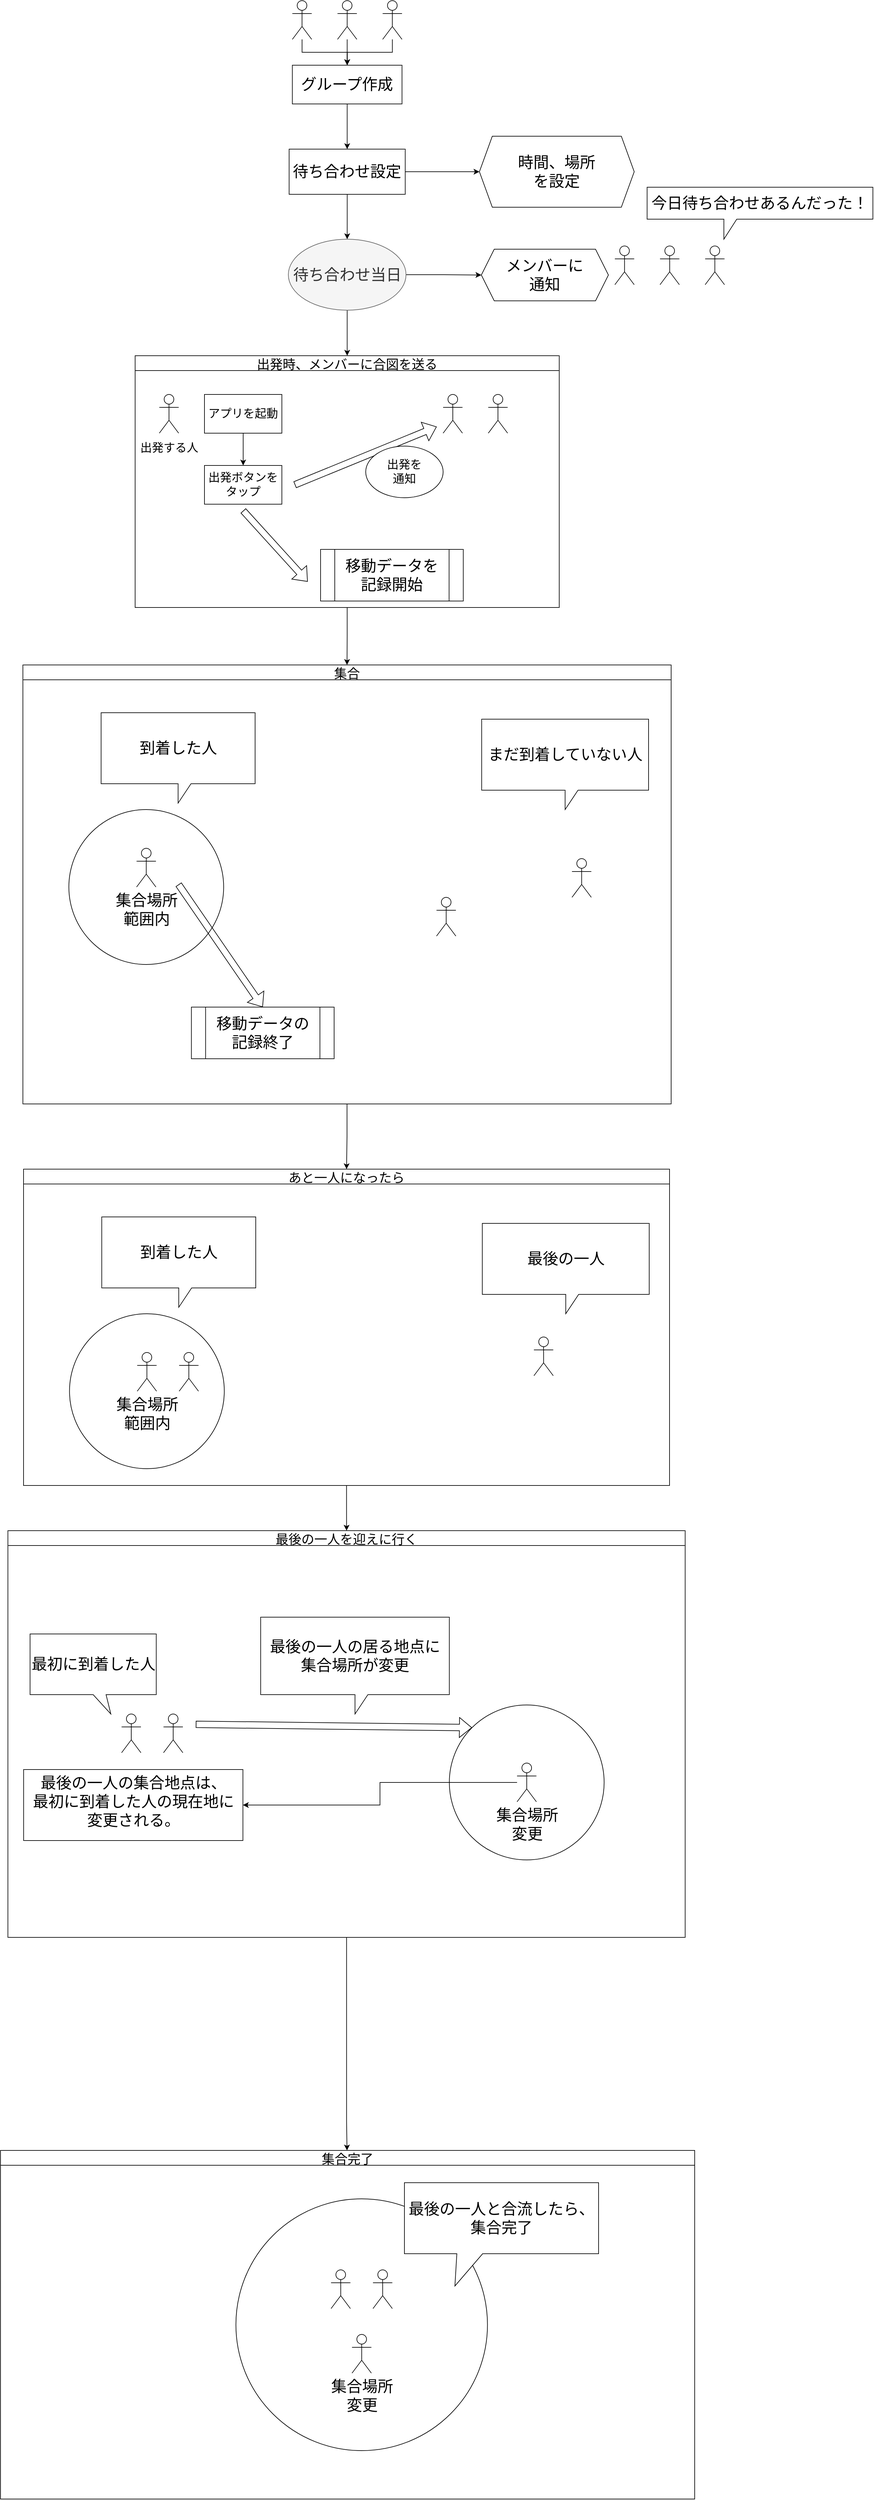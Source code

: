 <mxfile version="20.0.3" type="github" pages="3">
  <diagram id="92zCxSCXU50zTxPSXdqS" name="最初の集合">
    <mxGraphModel dx="2600" dy="614" grid="1" gridSize="10" guides="1" tooltips="1" connect="1" arrows="1" fold="1" page="1" pageScale="1" pageWidth="827" pageHeight="1169" math="0" shadow="0">
      <root>
        <mxCell id="0" />
        <mxCell id="1" parent="0" />
        <mxCell id="66l-ZhHBdxY3IFaGfzbF-25" value="" style="edgeStyle=orthogonalEdgeStyle;rounded=0;orthogonalLoop=1;jettySize=auto;html=1;fontSize=24;" parent="1" source="66l-ZhHBdxY3IFaGfzbF-11" target="66l-ZhHBdxY3IFaGfzbF-24" edge="1">
          <mxGeometry relative="1" as="geometry" />
        </mxCell>
        <mxCell id="66l-ZhHBdxY3IFaGfzbF-11" value="&lt;font style=&quot;font-size: 24px;&quot;&gt;グループ作成&lt;/font&gt;" style="rounded=0;whiteSpace=wrap;html=1;" parent="1" vertex="1">
          <mxGeometry x="-1043.75" y="240" width="170" height="60" as="geometry" />
        </mxCell>
        <mxCell id="66l-ZhHBdxY3IFaGfzbF-21" value="" style="edgeStyle=orthogonalEdgeStyle;rounded=0;orthogonalLoop=1;jettySize=auto;html=1;fontSize=24;" parent="1" source="66l-ZhHBdxY3IFaGfzbF-16" target="66l-ZhHBdxY3IFaGfzbF-11" edge="1">
          <mxGeometry relative="1" as="geometry" />
        </mxCell>
        <mxCell id="66l-ZhHBdxY3IFaGfzbF-16" value="&lt;br&gt;" style="shape=umlActor;verticalLabelPosition=bottom;verticalAlign=top;html=1;outlineConnect=0;fontSize=24;" parent="1" vertex="1">
          <mxGeometry x="-1043.75" y="140" width="30" height="60" as="geometry" />
        </mxCell>
        <mxCell id="66l-ZhHBdxY3IFaGfzbF-22" style="edgeStyle=orthogonalEdgeStyle;rounded=0;orthogonalLoop=1;jettySize=auto;html=1;fontSize=24;entryX=0.5;entryY=0;entryDx=0;entryDy=0;" parent="1" source="66l-ZhHBdxY3IFaGfzbF-17" target="66l-ZhHBdxY3IFaGfzbF-11" edge="1">
          <mxGeometry relative="1" as="geometry">
            <mxPoint x="-958.75" y="230" as="targetPoint" />
          </mxGeometry>
        </mxCell>
        <mxCell id="66l-ZhHBdxY3IFaGfzbF-17" value="" style="shape=umlActor;verticalLabelPosition=bottom;verticalAlign=top;html=1;outlineConnect=0;fontSize=24;" parent="1" vertex="1">
          <mxGeometry x="-973.75" y="140" width="30" height="60" as="geometry" />
        </mxCell>
        <mxCell id="66l-ZhHBdxY3IFaGfzbF-23" value="" style="edgeStyle=orthogonalEdgeStyle;rounded=0;orthogonalLoop=1;jettySize=auto;html=1;fontSize=24;" parent="1" source="66l-ZhHBdxY3IFaGfzbF-18" target="66l-ZhHBdxY3IFaGfzbF-11" edge="1">
          <mxGeometry relative="1" as="geometry" />
        </mxCell>
        <mxCell id="66l-ZhHBdxY3IFaGfzbF-18" value="" style="shape=umlActor;verticalLabelPosition=bottom;verticalAlign=top;html=1;outlineConnect=0;fontSize=24;" parent="1" vertex="1">
          <mxGeometry x="-903.75" y="140" width="30" height="60" as="geometry" />
        </mxCell>
        <mxCell id="66l-ZhHBdxY3IFaGfzbF-29" value="" style="edgeStyle=orthogonalEdgeStyle;rounded=0;orthogonalLoop=1;jettySize=auto;html=1;fontSize=24;" parent="1" source="66l-ZhHBdxY3IFaGfzbF-24" target="66l-ZhHBdxY3IFaGfzbF-28" edge="1">
          <mxGeometry relative="1" as="geometry" />
        </mxCell>
        <mxCell id="0bkWm_UKjLlG2X8W9e7q-1" style="edgeStyle=orthogonalEdgeStyle;rounded=0;orthogonalLoop=1;jettySize=auto;html=1;entryX=0;entryY=0.5;entryDx=0;entryDy=0;" parent="1" source="66l-ZhHBdxY3IFaGfzbF-24" target="66l-ZhHBdxY3IFaGfzbF-26" edge="1">
          <mxGeometry relative="1" as="geometry" />
        </mxCell>
        <mxCell id="66l-ZhHBdxY3IFaGfzbF-24" value="待ち合わせ設定" style="rounded=0;whiteSpace=wrap;html=1;fontSize=24;" parent="1" vertex="1">
          <mxGeometry x="-1048.75" y="370" width="180" height="70" as="geometry" />
        </mxCell>
        <mxCell id="66l-ZhHBdxY3IFaGfzbF-26" value="時間、場所&lt;br&gt;を設定" style="shape=hexagon;perimeter=hexagonPerimeter2;whiteSpace=wrap;html=1;fixedSize=1;fontSize=24;" parent="1" vertex="1">
          <mxGeometry x="-753.75" y="350" width="240" height="110" as="geometry" />
        </mxCell>
        <mxCell id="66l-ZhHBdxY3IFaGfzbF-39" style="edgeStyle=orthogonalEdgeStyle;rounded=0;orthogonalLoop=1;jettySize=auto;html=1;entryX=0.5;entryY=0;entryDx=0;entryDy=0;fontSize=24;" parent="1" source="66l-ZhHBdxY3IFaGfzbF-28" target="66l-ZhHBdxY3IFaGfzbF-32" edge="1">
          <mxGeometry relative="1" as="geometry" />
        </mxCell>
        <mxCell id="0bkWm_UKjLlG2X8W9e7q-2" style="edgeStyle=orthogonalEdgeStyle;rounded=0;orthogonalLoop=1;jettySize=auto;html=1;entryX=0;entryY=0.5;entryDx=0;entryDy=0;" parent="1" source="66l-ZhHBdxY3IFaGfzbF-28" target="66l-ZhHBdxY3IFaGfzbF-36" edge="1">
          <mxGeometry relative="1" as="geometry" />
        </mxCell>
        <mxCell id="66l-ZhHBdxY3IFaGfzbF-28" value="待ち合わせ当日" style="ellipse;whiteSpace=wrap;html=1;fontSize=24;fillColor=#f5f5f5;fontColor=#333333;strokeColor=#666666;" parent="1" vertex="1">
          <mxGeometry x="-1050" y="509.5" width="182.5" height="110" as="geometry" />
        </mxCell>
        <mxCell id="66l-ZhHBdxY3IFaGfzbF-67" value="" style="edgeStyle=orthogonalEdgeStyle;rounded=0;orthogonalLoop=1;jettySize=auto;html=1;fontSize=24;" parent="1" source="66l-ZhHBdxY3IFaGfzbF-32" target="66l-ZhHBdxY3IFaGfzbF-56" edge="1">
          <mxGeometry relative="1" as="geometry" />
        </mxCell>
        <mxCell id="66l-ZhHBdxY3IFaGfzbF-32" value="出発時、メンバーに合図を送る" style="swimlane;fontSize=20;fontStyle=0" parent="1" vertex="1">
          <mxGeometry x="-1287.5" y="690" width="657.5" height="390" as="geometry" />
        </mxCell>
        <mxCell id="66l-ZhHBdxY3IFaGfzbF-40" value="&lt;font style=&quot;font-size: 18px;&quot;&gt;出発する人&lt;/font&gt;" style="shape=umlActor;verticalLabelPosition=bottom;verticalAlign=top;html=1;outlineConnect=0;fontSize=24;" parent="66l-ZhHBdxY3IFaGfzbF-32" vertex="1">
          <mxGeometry x="37.5" y="60" width="30" height="60" as="geometry" />
        </mxCell>
        <mxCell id="66l-ZhHBdxY3IFaGfzbF-43" value="" style="edgeStyle=orthogonalEdgeStyle;rounded=0;orthogonalLoop=1;jettySize=auto;html=1;fontSize=18;" parent="66l-ZhHBdxY3IFaGfzbF-32" source="66l-ZhHBdxY3IFaGfzbF-41" target="66l-ZhHBdxY3IFaGfzbF-42" edge="1">
          <mxGeometry relative="1" as="geometry" />
        </mxCell>
        <mxCell id="66l-ZhHBdxY3IFaGfzbF-41" value="アプリを起動" style="rounded=0;whiteSpace=wrap;html=1;fontSize=18;" parent="66l-ZhHBdxY3IFaGfzbF-32" vertex="1">
          <mxGeometry x="107.5" y="60" width="120" height="60" as="geometry" />
        </mxCell>
        <mxCell id="66l-ZhHBdxY3IFaGfzbF-42" value="出発ボタンを&lt;br&gt;タップ" style="rounded=0;whiteSpace=wrap;html=1;fontSize=18;" parent="66l-ZhHBdxY3IFaGfzbF-32" vertex="1">
          <mxGeometry x="107.5" y="170" width="120" height="60" as="geometry" />
        </mxCell>
        <mxCell id="66l-ZhHBdxY3IFaGfzbF-44" value="" style="shape=umlActor;verticalLabelPosition=bottom;verticalAlign=top;html=1;outlineConnect=0;fontSize=24;" parent="66l-ZhHBdxY3IFaGfzbF-32" vertex="1">
          <mxGeometry x="477.5" y="60" width="30" height="60" as="geometry" />
        </mxCell>
        <mxCell id="66l-ZhHBdxY3IFaGfzbF-45" value="" style="shape=umlActor;verticalLabelPosition=bottom;verticalAlign=top;html=1;outlineConnect=0;fontSize=24;" parent="66l-ZhHBdxY3IFaGfzbF-32" vertex="1">
          <mxGeometry x="547.5" y="60" width="30" height="60" as="geometry" />
        </mxCell>
        <mxCell id="66l-ZhHBdxY3IFaGfzbF-46" value="" style="shape=flexArrow;endArrow=classic;html=1;rounded=0;fontSize=18;" parent="66l-ZhHBdxY3IFaGfzbF-32" edge="1">
          <mxGeometry width="50" height="50" relative="1" as="geometry">
            <mxPoint x="247.5" y="200" as="sourcePoint" />
            <mxPoint x="467.5" y="110" as="targetPoint" />
          </mxGeometry>
        </mxCell>
        <mxCell id="66l-ZhHBdxY3IFaGfzbF-48" value="出発を&lt;br&gt;通知" style="ellipse;whiteSpace=wrap;html=1;fontSize=18;" parent="66l-ZhHBdxY3IFaGfzbF-32" vertex="1">
          <mxGeometry x="357.5" y="140" width="120" height="80" as="geometry" />
        </mxCell>
        <mxCell id="66l-ZhHBdxY3IFaGfzbF-51" value="&lt;font style=&quot;font-size: 24px;&quot;&gt;移動データを&lt;br&gt;記録開始&lt;br&gt;&lt;/font&gt;" style="shape=process;whiteSpace=wrap;html=1;backgroundOutline=1;fontSize=18;" parent="66l-ZhHBdxY3IFaGfzbF-32" vertex="1">
          <mxGeometry x="287.5" y="300" width="221.25" height="80" as="geometry" />
        </mxCell>
        <mxCell id="66l-ZhHBdxY3IFaGfzbF-53" value="" style="shape=flexArrow;endArrow=classic;html=1;rounded=0;fontSize=18;" parent="66l-ZhHBdxY3IFaGfzbF-32" edge="1">
          <mxGeometry width="50" height="50" relative="1" as="geometry">
            <mxPoint x="167.5" y="240" as="sourcePoint" />
            <mxPoint x="267.5" y="350" as="targetPoint" />
          </mxGeometry>
        </mxCell>
        <mxCell id="66l-ZhHBdxY3IFaGfzbF-33" value="&lt;br&gt;" style="shape=umlActor;verticalLabelPosition=bottom;verticalAlign=top;html=1;outlineConnect=0;fontSize=24;" parent="1" vertex="1">
          <mxGeometry x="-543.75" y="520" width="30" height="60" as="geometry" />
        </mxCell>
        <mxCell id="66l-ZhHBdxY3IFaGfzbF-34" value="" style="shape=umlActor;verticalLabelPosition=bottom;verticalAlign=top;html=1;outlineConnect=0;fontSize=24;" parent="1" vertex="1">
          <mxGeometry x="-473.75" y="520" width="30" height="60" as="geometry" />
        </mxCell>
        <mxCell id="66l-ZhHBdxY3IFaGfzbF-35" value="" style="shape=umlActor;verticalLabelPosition=bottom;verticalAlign=top;html=1;outlineConnect=0;fontSize=24;" parent="1" vertex="1">
          <mxGeometry x="-403.75" y="520" width="30" height="60" as="geometry" />
        </mxCell>
        <mxCell id="66l-ZhHBdxY3IFaGfzbF-36" value="メンバーに&lt;br&gt;通知" style="shape=hexagon;perimeter=hexagonPerimeter2;whiteSpace=wrap;html=1;fixedSize=1;fontSize=24;" parent="1" vertex="1">
          <mxGeometry x="-750.75" y="525" width="197" height="80" as="geometry" />
        </mxCell>
        <mxCell id="66l-ZhHBdxY3IFaGfzbF-38" value="今日待ち合わせあるんだった！" style="shape=callout;whiteSpace=wrap;html=1;perimeter=calloutPerimeter;fontSize=24;position2=0.34;size=31;position=0.34;" parent="1" vertex="1">
          <mxGeometry x="-493.75" y="429" width="350" height="80.5" as="geometry" />
        </mxCell>
        <mxCell id="66l-ZhHBdxY3IFaGfzbF-91" value="" style="edgeStyle=orthogonalEdgeStyle;rounded=0;orthogonalLoop=1;jettySize=auto;html=1;fontSize=24;" parent="1" source="66l-ZhHBdxY3IFaGfzbF-56" target="66l-ZhHBdxY3IFaGfzbF-82" edge="1">
          <mxGeometry relative="1" as="geometry" />
        </mxCell>
        <mxCell id="66l-ZhHBdxY3IFaGfzbF-56" value="集合" style="swimlane;fontSize=20;fontStyle=0" parent="1" vertex="1">
          <mxGeometry x="-1461.5" y="1169" width="1005" height="680" as="geometry" />
        </mxCell>
        <mxCell id="66l-ZhHBdxY3IFaGfzbF-68" value="" style="ellipse;whiteSpace=wrap;html=1;aspect=fixed;fontSize=24;" parent="66l-ZhHBdxY3IFaGfzbF-56" vertex="1">
          <mxGeometry x="71.25" y="224" width="240" height="240" as="geometry" />
        </mxCell>
        <mxCell id="66l-ZhHBdxY3IFaGfzbF-69" value="集合場所&lt;br&gt;範囲内" style="shape=umlActor;verticalLabelPosition=bottom;verticalAlign=top;html=1;outlineConnect=0;fontSize=24;" parent="66l-ZhHBdxY3IFaGfzbF-56" vertex="1">
          <mxGeometry x="176.25" y="284" width="30" height="60" as="geometry" />
        </mxCell>
        <mxCell id="66l-ZhHBdxY3IFaGfzbF-70" value="" style="shape=umlActor;verticalLabelPosition=bottom;verticalAlign=top;html=1;outlineConnect=0;fontSize=24;" parent="66l-ZhHBdxY3IFaGfzbF-56" vertex="1">
          <mxGeometry x="641.25" y="360" width="30" height="60" as="geometry" />
        </mxCell>
        <mxCell id="66l-ZhHBdxY3IFaGfzbF-71" value="" style="shape=umlActor;verticalLabelPosition=bottom;verticalAlign=top;html=1;outlineConnect=0;fontSize=24;" parent="66l-ZhHBdxY3IFaGfzbF-56" vertex="1">
          <mxGeometry x="851.25" y="300" width="30" height="60" as="geometry" />
        </mxCell>
        <mxCell id="66l-ZhHBdxY3IFaGfzbF-72" value="到着した人" style="shape=callout;whiteSpace=wrap;html=1;perimeter=calloutPerimeter;fontSize=24;" parent="66l-ZhHBdxY3IFaGfzbF-56" vertex="1">
          <mxGeometry x="121.25" y="74" width="238.75" height="140" as="geometry" />
        </mxCell>
        <mxCell id="66l-ZhHBdxY3IFaGfzbF-75" value="まだ到着していない人" style="shape=callout;whiteSpace=wrap;html=1;perimeter=calloutPerimeter;fontSize=24;base=20;" parent="66l-ZhHBdxY3IFaGfzbF-56" vertex="1">
          <mxGeometry x="711.25" y="84" width="258.75" height="140" as="geometry" />
        </mxCell>
        <mxCell id="66l-ZhHBdxY3IFaGfzbF-79" value="" style="shape=flexArrow;endArrow=classic;html=1;rounded=0;fontSize=24;entryX=0.5;entryY=0;entryDx=0;entryDy=0;" parent="66l-ZhHBdxY3IFaGfzbF-56" target="66l-ZhHBdxY3IFaGfzbF-81" edge="1">
          <mxGeometry width="50" height="50" relative="1" as="geometry">
            <mxPoint x="241.25" y="340" as="sourcePoint" />
            <mxPoint x="321.25" y="530" as="targetPoint" />
          </mxGeometry>
        </mxCell>
        <mxCell id="66l-ZhHBdxY3IFaGfzbF-81" value="&lt;font style=&quot;font-size: 24px;&quot;&gt;移動データの&lt;br&gt;記録終了&lt;br&gt;&lt;/font&gt;" style="shape=process;whiteSpace=wrap;html=1;backgroundOutline=1;fontSize=18;" parent="66l-ZhHBdxY3IFaGfzbF-56" vertex="1">
          <mxGeometry x="261.25" y="530" width="221.25" height="80" as="geometry" />
        </mxCell>
        <mxCell id="66l-ZhHBdxY3IFaGfzbF-99" value="" style="edgeStyle=orthogonalEdgeStyle;rounded=0;orthogonalLoop=1;jettySize=auto;html=1;fontSize=24;" parent="1" source="66l-ZhHBdxY3IFaGfzbF-82" target="66l-ZhHBdxY3IFaGfzbF-92" edge="1">
          <mxGeometry relative="1" as="geometry" />
        </mxCell>
        <mxCell id="66l-ZhHBdxY3IFaGfzbF-82" value="あと一人になったら" style="swimlane;fontSize=20;fontStyle=0" parent="1" vertex="1">
          <mxGeometry x="-1460.5" y="1950" width="1001.5" height="490" as="geometry" />
        </mxCell>
        <mxCell id="66l-ZhHBdxY3IFaGfzbF-83" value="" style="ellipse;whiteSpace=wrap;html=1;aspect=fixed;fontSize=24;" parent="66l-ZhHBdxY3IFaGfzbF-82" vertex="1">
          <mxGeometry x="71.25" y="224" width="240" height="240" as="geometry" />
        </mxCell>
        <mxCell id="66l-ZhHBdxY3IFaGfzbF-84" value="集合場所&lt;br&gt;範囲内" style="shape=umlActor;verticalLabelPosition=bottom;verticalAlign=top;html=1;outlineConnect=0;fontSize=24;" parent="66l-ZhHBdxY3IFaGfzbF-82" vertex="1">
          <mxGeometry x="176.25" y="284" width="30" height="60" as="geometry" />
        </mxCell>
        <mxCell id="66l-ZhHBdxY3IFaGfzbF-85" value="" style="shape=umlActor;verticalLabelPosition=bottom;verticalAlign=top;html=1;outlineConnect=0;fontSize=24;" parent="66l-ZhHBdxY3IFaGfzbF-82" vertex="1">
          <mxGeometry x="241.25" y="284" width="30" height="60" as="geometry" />
        </mxCell>
        <mxCell id="66l-ZhHBdxY3IFaGfzbF-86" value="" style="shape=umlActor;verticalLabelPosition=bottom;verticalAlign=top;html=1;outlineConnect=0;fontSize=24;" parent="66l-ZhHBdxY3IFaGfzbF-82" vertex="1">
          <mxGeometry x="791.25" y="260" width="30" height="60" as="geometry" />
        </mxCell>
        <mxCell id="66l-ZhHBdxY3IFaGfzbF-87" value="到着した人" style="shape=callout;whiteSpace=wrap;html=1;perimeter=calloutPerimeter;fontSize=24;" parent="66l-ZhHBdxY3IFaGfzbF-82" vertex="1">
          <mxGeometry x="121.25" y="74" width="238.75" height="140" as="geometry" />
        </mxCell>
        <mxCell id="66l-ZhHBdxY3IFaGfzbF-88" value="最後の一人" style="shape=callout;whiteSpace=wrap;html=1;perimeter=calloutPerimeter;fontSize=24;base=20;" parent="66l-ZhHBdxY3IFaGfzbF-82" vertex="1">
          <mxGeometry x="711.25" y="84" width="258.75" height="140" as="geometry" />
        </mxCell>
        <mxCell id="66l-ZhHBdxY3IFaGfzbF-125" value="" style="edgeStyle=orthogonalEdgeStyle;rounded=0;orthogonalLoop=1;jettySize=auto;html=1;fontSize=24;" parent="1" source="66l-ZhHBdxY3IFaGfzbF-92" target="66l-ZhHBdxY3IFaGfzbF-115" edge="1">
          <mxGeometry relative="1" as="geometry">
            <Array as="points">
              <mxPoint x="-959" y="3425" />
              <mxPoint x="-959" y="3425" />
            </Array>
          </mxGeometry>
        </mxCell>
        <mxCell id="66l-ZhHBdxY3IFaGfzbF-92" value="最後の一人を迎えに行く" style="swimlane;fontSize=20;fontStyle=0" parent="1" vertex="1">
          <mxGeometry x="-1484.75" y="2510" width="1050" height="630" as="geometry" />
        </mxCell>
        <mxCell id="66l-ZhHBdxY3IFaGfzbF-93" value="" style="ellipse;whiteSpace=wrap;html=1;aspect=fixed;fontSize=24;" parent="66l-ZhHBdxY3IFaGfzbF-92" vertex="1">
          <mxGeometry x="684.37" y="270" width="240" height="240" as="geometry" />
        </mxCell>
        <mxCell id="66l-ZhHBdxY3IFaGfzbF-94" value="" style="shape=umlActor;verticalLabelPosition=bottom;verticalAlign=top;html=1;outlineConnect=0;fontSize=24;" parent="66l-ZhHBdxY3IFaGfzbF-92" vertex="1">
          <mxGeometry x="176.25" y="284" width="30" height="60" as="geometry" />
        </mxCell>
        <mxCell id="66l-ZhHBdxY3IFaGfzbF-95" value="" style="shape=umlActor;verticalLabelPosition=bottom;verticalAlign=top;html=1;outlineConnect=0;fontSize=24;" parent="66l-ZhHBdxY3IFaGfzbF-92" vertex="1">
          <mxGeometry x="241.25" y="284" width="30" height="60" as="geometry" />
        </mxCell>
        <mxCell id="66l-ZhHBdxY3IFaGfzbF-96" value="集合場所&lt;br&gt;変更" style="shape=umlActor;verticalLabelPosition=bottom;verticalAlign=top;html=1;outlineConnect=0;fontSize=24;" parent="66l-ZhHBdxY3IFaGfzbF-92" vertex="1">
          <mxGeometry x="789.37" y="360" width="30" height="60" as="geometry" />
        </mxCell>
        <mxCell id="66l-ZhHBdxY3IFaGfzbF-101" value="" style="shape=flexArrow;endArrow=classic;html=1;rounded=0;fontSize=24;entryX=0;entryY=0;entryDx=0;entryDy=0;" parent="66l-ZhHBdxY3IFaGfzbF-92" target="66l-ZhHBdxY3IFaGfzbF-93" edge="1">
          <mxGeometry width="50" height="50" relative="1" as="geometry">
            <mxPoint x="291.25" y="300" as="sourcePoint" />
            <mxPoint x="331.25" y="290" as="targetPoint" />
          </mxGeometry>
        </mxCell>
        <mxCell id="66l-ZhHBdxY3IFaGfzbF-102" value="最後の一人の居る地点に&lt;br&gt;集合場所が変更" style="shape=callout;whiteSpace=wrap;html=1;perimeter=calloutPerimeter;fontSize=24;" parent="66l-ZhHBdxY3IFaGfzbF-92" vertex="1">
          <mxGeometry x="391.87" y="134" width="292.5" height="150" as="geometry" />
        </mxCell>
        <mxCell id="66l-ZhHBdxY3IFaGfzbF-112" value="最後の一人の集合地点は、&lt;br&gt;最初に到着した人の現在地に&lt;br&gt;変更される。" style="whiteSpace=wrap;html=1;fontSize=24;verticalAlign=top;" parent="66l-ZhHBdxY3IFaGfzbF-92" vertex="1">
          <mxGeometry x="24.37" y="370" width="340" height="110" as="geometry" />
        </mxCell>
        <mxCell id="66l-ZhHBdxY3IFaGfzbF-113" value="" style="edgeStyle=orthogonalEdgeStyle;rounded=0;orthogonalLoop=1;jettySize=auto;html=1;fontSize=24;" parent="66l-ZhHBdxY3IFaGfzbF-92" source="66l-ZhHBdxY3IFaGfzbF-96" target="66l-ZhHBdxY3IFaGfzbF-112" edge="1">
          <mxGeometry relative="1" as="geometry" />
        </mxCell>
        <mxCell id="66l-ZhHBdxY3IFaGfzbF-114" value="最初に到着した人" style="shape=callout;whiteSpace=wrap;html=1;perimeter=calloutPerimeter;fontSize=24;position2=0.64;" parent="66l-ZhHBdxY3IFaGfzbF-92" vertex="1">
          <mxGeometry x="34.37" y="160" width="195.63" height="124" as="geometry" />
        </mxCell>
        <mxCell id="66l-ZhHBdxY3IFaGfzbF-115" value="集合完了" style="swimlane;fontSize=20;fontStyle=0" parent="1" vertex="1">
          <mxGeometry x="-1496.25" y="3470" width="1076.25" height="540" as="geometry" />
        </mxCell>
        <mxCell id="66l-ZhHBdxY3IFaGfzbF-116" value="" style="ellipse;whiteSpace=wrap;html=1;aspect=fixed;fontSize=24;" parent="66l-ZhHBdxY3IFaGfzbF-115" vertex="1">
          <mxGeometry x="365" y="75" width="390" height="390" as="geometry" />
        </mxCell>
        <mxCell id="66l-ZhHBdxY3IFaGfzbF-117" value="" style="shape=umlActor;verticalLabelPosition=bottom;verticalAlign=top;html=1;outlineConnect=0;fontSize=24;" parent="66l-ZhHBdxY3IFaGfzbF-115" vertex="1">
          <mxGeometry x="512.5" y="185" width="30" height="60" as="geometry" />
        </mxCell>
        <mxCell id="66l-ZhHBdxY3IFaGfzbF-118" value="" style="shape=umlActor;verticalLabelPosition=bottom;verticalAlign=top;html=1;outlineConnect=0;fontSize=24;" parent="66l-ZhHBdxY3IFaGfzbF-115" vertex="1">
          <mxGeometry x="577.5" y="185" width="30" height="60" as="geometry" />
        </mxCell>
        <mxCell id="66l-ZhHBdxY3IFaGfzbF-119" value="集合場所&lt;br&gt;変更" style="shape=umlActor;verticalLabelPosition=bottom;verticalAlign=top;html=1;outlineConnect=0;fontSize=24;" parent="66l-ZhHBdxY3IFaGfzbF-115" vertex="1">
          <mxGeometry x="545" y="285" width="30" height="60" as="geometry" />
        </mxCell>
        <mxCell id="66l-ZhHBdxY3IFaGfzbF-127" value="最後の一人と合流したら、&lt;br&gt;集合完了" style="shape=callout;whiteSpace=wrap;html=1;perimeter=calloutPerimeter;fontSize=24;position2=0.26;size=50;position=0.27;base=40;" parent="66l-ZhHBdxY3IFaGfzbF-115" vertex="1">
          <mxGeometry x="626.25" y="50" width="301" height="160" as="geometry" />
        </mxCell>
      </root>
    </mxGraphModel>
  </diagram>
  <diagram id="RtNM8uQ_vTBg2GGR24hI" name="記録したデータの利用">
    <mxGraphModel grid="1" page="1" gridSize="10" guides="1" tooltips="1" connect="1" arrows="1" fold="1" pageScale="1" pageWidth="827" pageHeight="1169" math="0" shadow="0">
      <root>
        <mxCell id="0" />
        <mxCell id="1" parent="0" />
        <mxCell id="oLDDHqSQW14A92DSexxT-1" value="" style="edgeStyle=orthogonalEdgeStyle;rounded=0;orthogonalLoop=1;jettySize=auto;html=1;fontSize=24;" edge="1" parent="1" source="oLDDHqSQW14A92DSexxT-2" target="oLDDHqSQW14A92DSexxT-10">
          <mxGeometry relative="1" as="geometry" />
        </mxCell>
        <mxCell id="oLDDHqSQW14A92DSexxT-2" value="&lt;font style=&quot;font-size: 24px;&quot;&gt;グループ作成&lt;/font&gt;" style="rounded=0;whiteSpace=wrap;html=1;" vertex="1" parent="1">
          <mxGeometry x="-1043.75" y="270" width="170" height="60" as="geometry" />
        </mxCell>
        <mxCell id="oLDDHqSQW14A92DSexxT-3" value="" style="edgeStyle=orthogonalEdgeStyle;rounded=0;orthogonalLoop=1;jettySize=auto;html=1;fontSize=24;" edge="1" parent="1" source="oLDDHqSQW14A92DSexxT-4" target="oLDDHqSQW14A92DSexxT-2">
          <mxGeometry relative="1" as="geometry" />
        </mxCell>
        <mxCell id="oLDDHqSQW14A92DSexxT-4" value="&lt;br&gt;" style="shape=umlActor;verticalLabelPosition=bottom;verticalAlign=top;html=1;outlineConnect=0;fontSize=24;" vertex="1" parent="1">
          <mxGeometry x="-1043.75" y="140" width="30" height="60" as="geometry" />
        </mxCell>
        <mxCell id="oLDDHqSQW14A92DSexxT-5" style="edgeStyle=orthogonalEdgeStyle;rounded=0;orthogonalLoop=1;jettySize=auto;html=1;fontSize=24;entryX=0.5;entryY=0;entryDx=0;entryDy=0;" edge="1" parent="1" source="oLDDHqSQW14A92DSexxT-6" target="oLDDHqSQW14A92DSexxT-2">
          <mxGeometry relative="1" as="geometry">
            <mxPoint x="-958.75" y="230" as="targetPoint" />
          </mxGeometry>
        </mxCell>
        <mxCell id="oLDDHqSQW14A92DSexxT-6" value="" style="shape=umlActor;verticalLabelPosition=bottom;verticalAlign=top;html=1;outlineConnect=0;fontSize=24;" vertex="1" parent="1">
          <mxGeometry x="-973.75" y="140" width="30" height="60" as="geometry" />
        </mxCell>
        <mxCell id="oLDDHqSQW14A92DSexxT-7" value="" style="edgeStyle=orthogonalEdgeStyle;rounded=0;orthogonalLoop=1;jettySize=auto;html=1;fontSize=24;" edge="1" parent="1" source="oLDDHqSQW14A92DSexxT-8" target="oLDDHqSQW14A92DSexxT-2">
          <mxGeometry relative="1" as="geometry" />
        </mxCell>
        <mxCell id="oLDDHqSQW14A92DSexxT-8" value="" style="shape=umlActor;verticalLabelPosition=bottom;verticalAlign=top;html=1;outlineConnect=0;fontSize=24;" vertex="1" parent="1">
          <mxGeometry x="-903.75" y="140" width="30" height="60" as="geometry" />
        </mxCell>
        <mxCell id="KNwxmeuZ9W8zW3hxjLca-9" style="edgeStyle=orthogonalEdgeStyle;rounded=0;orthogonalLoop=1;jettySize=auto;html=1;fontSize=15;" edge="1" parent="1" source="oLDDHqSQW14A92DSexxT-10" target="KNwxmeuZ9W8zW3hxjLca-8">
          <mxGeometry relative="1" as="geometry" />
        </mxCell>
        <mxCell id="oLDDHqSQW14A92DSexxT-10" value="待ち合わせ設定" style="rounded=0;whiteSpace=wrap;html=1;fontSize=24;" vertex="1" parent="1">
          <mxGeometry x="-1048.75" y="370" width="180" height="70" as="geometry" />
        </mxCell>
        <mxCell id="KNwxmeuZ9W8zW3hxjLca-11" style="edgeStyle=orthogonalEdgeStyle;rounded=0;orthogonalLoop=1;jettySize=auto;html=1;fontSize=15;" edge="1" parent="1" source="oLDDHqSQW14A92DSexxT-12" target="VCeFzuhG0q-mi0M-fiqX-3">
          <mxGeometry relative="1" as="geometry" />
        </mxCell>
        <mxCell id="oLDDHqSQW14A92DSexxT-12" value="待ち合わせ当日" style="ellipse;whiteSpace=wrap;html=1;fontSize=24;fillColor=#f5f5f5;fontColor=#333333;strokeColor=#666666;" vertex="1" parent="1">
          <mxGeometry x="-1050.25" y="800" width="182.5" height="110" as="geometry" />
        </mxCell>
        <mxCell id="oLDDHqSQW14A92DSexxT-13" value="以前に集合したことのある場所の付近" style="whiteSpace=wrap;html=1;fontSize=24;rounded=0;fillColor=#ffe6cc;strokeColor=#d79b00;" vertex="1" parent="1">
          <mxGeometry x="-650" y="356.25" width="250" height="97.5" as="geometry" />
        </mxCell>
        <mxCell id="SM9TNszfEBazfPGRuI05-1" value="以前集合した時の&lt;br&gt;移動データ" style="whiteSpace=wrap;html=1;fontSize=24;rounded=0;fillColor=#fff2cc;strokeColor=#d6b656;" vertex="1" parent="1">
          <mxGeometry x="-648.18" y="585" width="244.38" height="110" as="geometry" />
        </mxCell>
        <mxCell id="c7G1hpyPyqG5OVIpnrzm-2" value="" style="edgeStyle=orthogonalEdgeStyle;rounded=0;orthogonalLoop=1;jettySize=auto;html=1;fontSize=24;" edge="1" parent="1" source="VCeFzuhG0q-mi0M-fiqX-3" target="c7G1hpyPyqG5OVIpnrzm-4">
          <mxGeometry relative="1" as="geometry">
            <mxPoint x="-959.0" y="1645" as="targetPoint" />
          </mxGeometry>
        </mxCell>
        <mxCell id="VCeFzuhG0q-mi0M-fiqX-3" value="待ち合わせ当日にも通知でおしらせ" style="swimlane;fontSize=20;fontStyle=0" vertex="1" parent="1">
          <mxGeometry x="-1307.19" y="1010" width="696.38" height="390" as="geometry" />
        </mxCell>
        <mxCell id="uO6v9F3_1fp6pcO70Rsm-1" value="&lt;br&gt;" style="shape=umlActor;verticalLabelPosition=bottom;verticalAlign=top;html=1;outlineConnect=0;fontSize=24;" vertex="1" parent="VCeFzuhG0q-mi0M-fiqX-3">
          <mxGeometry x="114" y="185" width="30" height="60" as="geometry" />
        </mxCell>
        <mxCell id="uO6v9F3_1fp6pcO70Rsm-2" value="" style="shape=umlActor;verticalLabelPosition=bottom;verticalAlign=top;html=1;outlineConnect=0;fontSize=24;" vertex="1" parent="VCeFzuhG0q-mi0M-fiqX-3">
          <mxGeometry x="184" y="185" width="30" height="60" as="geometry" />
        </mxCell>
        <mxCell id="uO6v9F3_1fp6pcO70Rsm-3" value="" style="shape=umlActor;verticalLabelPosition=bottom;verticalAlign=top;html=1;outlineConnect=0;fontSize=24;fillColor=#dae8fc;strokeColor=#6c8ebf;" vertex="1" parent="VCeFzuhG0q-mi0M-fiqX-3">
          <mxGeometry x="464" y="185" width="30" height="60" as="geometry" />
        </mxCell>
        <mxCell id="uO6v9F3_1fp6pcO70Rsm-4" value="前回遅れなかった人" style="text;html=1;strokeColor=none;fillColor=none;align=center;verticalAlign=middle;whiteSpace=wrap;rounded=0;fontSize=24;" vertex="1" parent="VCeFzuhG0q-mi0M-fiqX-3">
          <mxGeometry x="14" y="245" width="230" height="74" as="geometry" />
        </mxCell>
        <mxCell id="uO6v9F3_1fp6pcO70Rsm-5" value="前と同じ位でいいかな" style="shape=callout;whiteSpace=wrap;html=1;perimeter=calloutPerimeter;fontSize=24;" vertex="1" parent="VCeFzuhG0q-mi0M-fiqX-3">
          <mxGeometry x="49" y="60" width="250" height="94" as="geometry" />
        </mxCell>
        <mxCell id="uO6v9F3_1fp6pcO70Rsm-8" value="前回遅れてしまった人" style="text;html=1;strokeColor=none;fillColor=none;align=center;verticalAlign=middle;whiteSpace=wrap;rounded=0;fontSize=24;" vertex="1" parent="VCeFzuhG0q-mi0M-fiqX-3">
          <mxGeometry x="324" y="254" width="250" height="70" as="geometry" />
        </mxCell>
        <mxCell id="uO6v9F3_1fp6pcO70Rsm-11" value="前より少し早めに出発しよう" style="shape=callout;whiteSpace=wrap;html=1;perimeter=calloutPerimeter;fontSize=24;fillColor=#dae8fc;strokeColor=#6c8ebf;" vertex="1" parent="VCeFzuhG0q-mi0M-fiqX-3">
          <mxGeometry x="344" y="80" width="340" height="94" as="geometry" />
        </mxCell>
        <mxCell id="KNwxmeuZ9W8zW3hxjLca-10" style="edgeStyle=orthogonalEdgeStyle;rounded=0;orthogonalLoop=1;jettySize=auto;html=1;fontSize=15;" edge="1" parent="1" source="KNwxmeuZ9W8zW3hxjLca-8" target="oLDDHqSQW14A92DSexxT-12">
          <mxGeometry relative="1" as="geometry" />
        </mxCell>
        <mxCell id="KNwxmeuZ9W8zW3hxjLca-8" value="&lt;span style=&quot;font-size: 24px;&quot;&gt;前回のデータを元に&lt;br&gt;遅刻しない&lt;br&gt;&lt;span style=&quot;font-size: 26px;&quot;&gt;&lt;font color=&quot;#ff511c&quot;&gt;推奨出発時刻&lt;br&gt;&lt;/font&gt;&lt;/span&gt;を&lt;br&gt;予測・アプリ内に表示&lt;br&gt;&lt;/span&gt;" style="shape=hexagon;perimeter=hexagonPerimeter2;whiteSpace=wrap;html=1;fixedSize=1;" vertex="1" parent="1">
          <mxGeometry x="-1119.5" y="555.75" width="321.49" height="168.5" as="geometry" />
        </mxCell>
        <mxCell id="KNwxmeuZ9W8zW3hxjLca-12" value="" style="shape=flexArrow;endArrow=classic;html=1;rounded=0;fontSize=15;exitX=1;exitY=0.5;exitDx=0;exitDy=0;entryX=0;entryY=0.5;entryDx=0;entryDy=0;" edge="1" parent="1" source="oLDDHqSQW14A92DSexxT-10" target="oLDDHqSQW14A92DSexxT-13">
          <mxGeometry width="50" height="50" relative="1" as="geometry">
            <mxPoint x="-790" y="420" as="sourcePoint" />
            <mxPoint x="-740" y="370" as="targetPoint" />
          </mxGeometry>
        </mxCell>
        <mxCell id="KNwxmeuZ9W8zW3hxjLca-13" value="" style="shape=flexArrow;endArrow=classic;html=1;rounded=0;fontSize=15;exitX=0.5;exitY=1;exitDx=0;exitDy=0;entryX=0.5;entryY=0;entryDx=0;entryDy=0;" edge="1" parent="1" source="oLDDHqSQW14A92DSexxT-13" target="SM9TNszfEBazfPGRuI05-1">
          <mxGeometry width="50" height="50" relative="1" as="geometry">
            <mxPoint x="-690" y="510.0" as="sourcePoint" />
            <mxPoint x="-471.25" y="510.0" as="targetPoint" />
          </mxGeometry>
        </mxCell>
        <mxCell id="KNwxmeuZ9W8zW3hxjLca-14" value="" style="shape=flexArrow;endArrow=classic;html=1;rounded=0;fontSize=15;exitX=0;exitY=0.5;exitDx=0;exitDy=0;entryX=1;entryY=0.5;entryDx=0;entryDy=0;" edge="1" parent="1" source="SM9TNszfEBazfPGRuI05-1" target="KNwxmeuZ9W8zW3hxjLca-8">
          <mxGeometry width="50" height="50" relative="1" as="geometry">
            <mxPoint x="-649.01" y="600.0" as="sourcePoint" />
            <mxPoint x="-650.0" y="731.25" as="targetPoint" />
          </mxGeometry>
        </mxCell>
        <mxCell id="c7G1hpyPyqG5OVIpnrzm-13" style="edgeStyle=orthogonalEdgeStyle;rounded=0;orthogonalLoop=1;jettySize=auto;html=1;fontSize=24;" edge="1" parent="1" source="c7G1hpyPyqG5OVIpnrzm-4" target="c7G1hpyPyqG5OVIpnrzm-5">
          <mxGeometry relative="1" as="geometry" />
        </mxCell>
        <mxCell id="c7G1hpyPyqG5OVIpnrzm-4" value="各人の&lt;br&gt;推奨出発時刻に&lt;br&gt;なったら..." style="ellipse;whiteSpace=wrap;html=1;fontSize=24;fillColor=#f5f5f5;fontColor=#333333;strokeColor=#666666;" vertex="1" parent="1">
          <mxGeometry x="-1064.62" y="1480" width="211.25" height="130" as="geometry" />
        </mxCell>
        <mxCell id="c7G1hpyPyqG5OVIpnrzm-5" value="出発を通知でおしらせ" style="swimlane;fontSize=20;fontStyle=0" vertex="1" parent="1">
          <mxGeometry x="-1119" y="1680" width="320" height="230" as="geometry" />
        </mxCell>
        <mxCell id="c7G1hpyPyqG5OVIpnrzm-14" value="&lt;br&gt;" style="shape=umlActor;verticalLabelPosition=bottom;verticalAlign=top;html=1;outlineConnect=0;fontSize=24;" vertex="1" parent="c7G1hpyPyqG5OVIpnrzm-5">
          <mxGeometry x="75.0" y="150" width="30" height="60" as="geometry" />
        </mxCell>
        <mxCell id="c7G1hpyPyqG5OVIpnrzm-15" value="" style="shape=umlActor;verticalLabelPosition=bottom;verticalAlign=top;html=1;outlineConnect=0;fontSize=24;" vertex="1" parent="c7G1hpyPyqG5OVIpnrzm-5">
          <mxGeometry x="145.0" y="150" width="30" height="60" as="geometry" />
        </mxCell>
        <mxCell id="c7G1hpyPyqG5OVIpnrzm-16" value="" style="shape=umlActor;verticalLabelPosition=bottom;verticalAlign=top;html=1;outlineConnect=0;fontSize=24;" vertex="1" parent="c7G1hpyPyqG5OVIpnrzm-5">
          <mxGeometry x="215" y="150" width="30" height="60" as="geometry" />
        </mxCell>
        <mxCell id="c7G1hpyPyqG5OVIpnrzm-17" value="&lt;font style=&quot;font-size: 20px;&quot;&gt;もう出発しないと！&lt;/font&gt;" style="shape=callout;whiteSpace=wrap;html=1;perimeter=calloutPerimeter;fontSize=24;size=30;position=0.64;base=21;position2=0.64;" vertex="1" parent="c7G1hpyPyqG5OVIpnrzm-5">
          <mxGeometry x="90.75" y="40" width="201.53" height="90" as="geometry" />
        </mxCell>
      </root>
    </mxGraphModel>
  </diagram>
  <diagram id="mZFVPNj0QQeHCeFs_wrN" name="画面ごとの機能図">
    <mxGraphModel grid="1" page="1" gridSize="10" guides="1" tooltips="1" connect="1" arrows="1" fold="1" pageScale="1" pageWidth="827" pageHeight="1169" math="0" shadow="0">
      <root>
        <mxCell id="0" />
        <mxCell id="1" parent="0" />
        <mxCell id="OTDGyXSXlNMYd7sC-ejq-3" value="" style="edgeStyle=orthogonalEdgeStyle;rounded=0;orthogonalLoop=1;jettySize=auto;html=1;" edge="1" parent="1" source="OTDGyXSXlNMYd7sC-ejq-1" target="OTDGyXSXlNMYd7sC-ejq-2">
          <mxGeometry relative="1" as="geometry" />
        </mxCell>
        <mxCell id="OTDGyXSXlNMYd7sC-ejq-7" value="" style="edgeStyle=orthogonalEdgeStyle;rounded=0;orthogonalLoop=1;jettySize=auto;html=1;" edge="1" parent="1" source="OTDGyXSXlNMYd7sC-ejq-1" target="OTDGyXSXlNMYd7sC-ejq-6">
          <mxGeometry relative="1" as="geometry" />
        </mxCell>
        <mxCell id="OTDGyXSXlNMYd7sC-ejq-11" value="" style="edgeStyle=orthogonalEdgeStyle;rounded=0;orthogonalLoop=1;jettySize=auto;html=1;exitX=0;exitY=0.5;exitDx=0;exitDy=0;" edge="1" parent="1" source="OTDGyXSXlNMYd7sC-ejq-1" target="OTDGyXSXlNMYd7sC-ejq-10">
          <mxGeometry relative="1" as="geometry" />
        </mxCell>
        <mxCell id="OTDGyXSXlNMYd7sC-ejq-29" value="" style="edgeStyle=orthogonalEdgeStyle;rounded=0;orthogonalLoop=1;jettySize=auto;html=1;entryX=0.5;entryY=0;entryDx=0;entryDy=0;" edge="1" parent="1" source="OTDGyXSXlNMYd7sC-ejq-1" target="OTDGyXSXlNMYd7sC-ejq-40">
          <mxGeometry relative="1" as="geometry">
            <mxPoint x="565" y="170" as="targetPoint" />
          </mxGeometry>
        </mxCell>
        <mxCell id="OTDGyXSXlNMYd7sC-ejq-1" value="ホーム" style="rounded=0;whiteSpace=wrap;html=1;fillColor=#fff2cc;strokeColor=#d6b656;" vertex="1" parent="1">
          <mxGeometry x="330" y="10" width="120" height="60" as="geometry" />
        </mxCell>
        <mxCell id="OTDGyXSXlNMYd7sC-ejq-5" value="" style="edgeStyle=orthogonalEdgeStyle;rounded=0;orthogonalLoop=1;jettySize=auto;html=1;" edge="1" parent="1" source="OTDGyXSXlNMYd7sC-ejq-2" target="OTDGyXSXlNMYd7sC-ejq-4">
          <mxGeometry relative="1" as="geometry" />
        </mxCell>
        <mxCell id="OTDGyXSXlNMYd7sC-ejq-13" value="" style="edgeStyle=orthogonalEdgeStyle;rounded=0;orthogonalLoop=1;jettySize=auto;html=1;" edge="1" parent="1" source="OTDGyXSXlNMYd7sC-ejq-2" target="OTDGyXSXlNMYd7sC-ejq-12">
          <mxGeometry relative="1" as="geometry" />
        </mxCell>
        <mxCell id="OTDGyXSXlNMYd7sC-ejq-2" value="機能" style="whiteSpace=wrap;html=1;rounded=0;" vertex="1" parent="1">
          <mxGeometry x="501" y="-140" width="120" height="60" as="geometry" />
        </mxCell>
        <mxCell id="OTDGyXSXlNMYd7sC-ejq-4" value="グループ作成" style="whiteSpace=wrap;html=1;rounded=0;" vertex="1" parent="1">
          <mxGeometry x="501" y="-320" width="120" height="60" as="geometry" />
        </mxCell>
        <mxCell id="OTDGyXSXlNMYd7sC-ejq-9" value="" style="edgeStyle=orthogonalEdgeStyle;rounded=0;orthogonalLoop=1;jettySize=auto;html=1;" edge="1" parent="1" source="OTDGyXSXlNMYd7sC-ejq-6" target="OTDGyXSXlNMYd7sC-ejq-8">
          <mxGeometry relative="1" as="geometry" />
        </mxCell>
        <mxCell id="n4mJACFhDV3HUGrp6Rm8-1" style="edgeStyle=orthogonalEdgeStyle;rounded=0;orthogonalLoop=1;jettySize=auto;html=1;" edge="1" parent="1" source="OTDGyXSXlNMYd7sC-ejq-6" target="OTDGyXSXlNMYd7sC-ejq-14">
          <mxGeometry relative="1" as="geometry" />
        </mxCell>
        <mxCell id="OTDGyXSXlNMYd7sC-ejq-6" value="グループ一覧" style="rounded=0;whiteSpace=wrap;html=1;fillColor=#fff2cc;strokeColor=#d6b656;" vertex="1" parent="1">
          <mxGeometry x="50" y="310" width="120" height="60" as="geometry" />
        </mxCell>
        <mxCell id="OTDGyXSXlNMYd7sC-ejq-8" value="優先度順&lt;br&gt;（予定がある）" style="ellipse;whiteSpace=wrap;html=1;rounded=0;" vertex="1" parent="1">
          <mxGeometry x="-190" y="310" width="120" height="60" as="geometry" />
        </mxCell>
        <mxCell id="OTDGyXSXlNMYd7sC-ejq-10" value="今までの自分の集合の記録" style="rounded=0;whiteSpace=wrap;html=1;" vertex="1" parent="1">
          <mxGeometry x="-50" y="120" width="120" height="60" as="geometry" />
        </mxCell>
        <mxCell id="OTDGyXSXlNMYd7sC-ejq-12" value="自分のデータを利用して、&lt;br&gt;現在位置から任意の目的地までどれ位時間がかかるか予測する" style="whiteSpace=wrap;html=1;rounded=0;" vertex="1" parent="1">
          <mxGeometry x="810" y="-150" width="220" height="80" as="geometry" />
        </mxCell>
        <mxCell id="OTDGyXSXlNMYd7sC-ejq-17" value="" style="edgeStyle=orthogonalEdgeStyle;rounded=0;orthogonalLoop=1;jettySize=auto;html=1;" edge="1" parent="1" source="OTDGyXSXlNMYd7sC-ejq-14" target="OTDGyXSXlNMYd7sC-ejq-16">
          <mxGeometry relative="1" as="geometry" />
        </mxCell>
        <mxCell id="OTDGyXSXlNMYd7sC-ejq-19" value="" style="edgeStyle=orthogonalEdgeStyle;rounded=0;orthogonalLoop=1;jettySize=auto;html=1;" edge="1" parent="1" source="OTDGyXSXlNMYd7sC-ejq-14" target="OTDGyXSXlNMYd7sC-ejq-18">
          <mxGeometry relative="1" as="geometry" />
        </mxCell>
        <mxCell id="OTDGyXSXlNMYd7sC-ejq-45" style="edgeStyle=orthogonalEdgeStyle;rounded=0;orthogonalLoop=1;jettySize=auto;html=1;exitX=0.5;exitY=1;exitDx=0;exitDy=0;exitPerimeter=0;" edge="1" parent="1" source="OTDGyXSXlNMYd7sC-ejq-14" target="OTDGyXSXlNMYd7sC-ejq-43">
          <mxGeometry relative="1" as="geometry">
            <Array as="points" />
          </mxGeometry>
        </mxCell>
        <mxCell id="n4mJACFhDV3HUGrp6Rm8-3" style="edgeStyle=orthogonalEdgeStyle;rounded=0;orthogonalLoop=1;jettySize=auto;html=1;entryX=0;entryY=0.5;entryDx=0;entryDy=0;" edge="1" parent="1" source="OTDGyXSXlNMYd7sC-ejq-14" target="ePRtdQv_PlEl00hWhbPp-4">
          <mxGeometry relative="1" as="geometry">
            <mxPoint x="130" y="660" as="targetPoint" />
            <Array as="points">
              <mxPoint x="110" y="640" />
            </Array>
          </mxGeometry>
        </mxCell>
        <mxCell id="n4mJACFhDV3HUGrp6Rm8-5" value="" style="edgeStyle=orthogonalEdgeStyle;rounded=0;orthogonalLoop=1;jettySize=auto;html=1;" edge="1" parent="1" source="OTDGyXSXlNMYd7sC-ejq-14" target="n4mJACFhDV3HUGrp6Rm8-4">
          <mxGeometry relative="1" as="geometry" />
        </mxCell>
        <mxCell id="OTDGyXSXlNMYd7sC-ejq-14" value="グループ" style="rounded=0;whiteSpace=wrap;html=1;fillColor=#fff2cc;strokeColor=#d6b656;" vertex="1" parent="1">
          <mxGeometry x="50" y="440" width="120" height="60" as="geometry" />
        </mxCell>
        <mxCell id="OTDGyXSXlNMYd7sC-ejq-23" value="" style="edgeStyle=orthogonalEdgeStyle;rounded=0;orthogonalLoop=1;jettySize=auto;html=1;" edge="1" parent="1" source="OTDGyXSXlNMYd7sC-ejq-16" target="OTDGyXSXlNMYd7sC-ejq-22">
          <mxGeometry relative="1" as="geometry" />
        </mxCell>
        <mxCell id="OTDGyXSXlNMYd7sC-ejq-16" value="チャット" style="whiteSpace=wrap;html=1;rounded=0;" vertex="1" parent="1">
          <mxGeometry x="-250" y="585" width="120" height="60" as="geometry" />
        </mxCell>
        <mxCell id="OTDGyXSXlNMYd7sC-ejq-21" value="" style="edgeStyle=orthogonalEdgeStyle;rounded=0;orthogonalLoop=1;jettySize=auto;html=1;" edge="1" parent="1" source="OTDGyXSXlNMYd7sC-ejq-18" target="OTDGyXSXlNMYd7sC-ejq-20">
          <mxGeometry relative="1" as="geometry" />
        </mxCell>
        <mxCell id="OTDGyXSXlNMYd7sC-ejq-18" value="各メンバーの現在地" style="rounded=0;whiteSpace=wrap;html=1;" vertex="1" parent="1">
          <mxGeometry x="-130" y="740" width="120" height="57" as="geometry" />
        </mxCell>
        <mxCell id="OTDGyXSXlNMYd7sC-ejq-20" value="個人が出発するまで&lt;br&gt;その人の情報は見れない" style="ellipse;whiteSpace=wrap;html=1;rounded=0;" vertex="1" parent="1">
          <mxGeometry x="-150" y="880" width="160" height="71.5" as="geometry" />
        </mxCell>
        <mxCell id="OTDGyXSXlNMYd7sC-ejq-25" value="" style="edgeStyle=orthogonalEdgeStyle;rounded=0;orthogonalLoop=1;jettySize=auto;html=1;" edge="1" parent="1" source="OTDGyXSXlNMYd7sC-ejq-22" target="OTDGyXSXlNMYd7sC-ejq-24">
          <mxGeometry relative="1" as="geometry" />
        </mxCell>
        <mxCell id="OTDGyXSXlNMYd7sC-ejq-22" value="LINEと違い、&lt;br&gt;集合完了時に同時に&lt;br&gt;グループが消滅する" style="ellipse;whiteSpace=wrap;html=1;rounded=0;" vertex="1" parent="1">
          <mxGeometry x="-550" y="575.5" width="210" height="77" as="geometry" />
        </mxCell>
        <mxCell id="OTDGyXSXlNMYd7sC-ejq-24" value="プライバシー保護、&lt;br&gt;気軽さ" style="whiteSpace=wrap;html=1;rounded=0;" vertex="1" parent="1">
          <mxGeometry x="-505" y="741" width="120" height="60" as="geometry" />
        </mxCell>
        <mxCell id="OTDGyXSXlNMYd7sC-ejq-35" value="" style="edgeStyle=orthogonalEdgeStyle;rounded=0;orthogonalLoop=1;jettySize=auto;html=1;exitX=1;exitY=0.5;exitDx=0;exitDy=0;" edge="1" parent="1" source="OTDGyXSXlNMYd7sC-ejq-40" target="OTDGyXSXlNMYd7sC-ejq-34">
          <mxGeometry relative="1" as="geometry">
            <mxPoint x="630" y="200" as="sourcePoint" />
          </mxGeometry>
        </mxCell>
        <mxCell id="OTDGyXSXlNMYd7sC-ejq-37" value="" style="edgeStyle=orthogonalEdgeStyle;rounded=0;orthogonalLoop=1;jettySize=auto;html=1;" edge="1" parent="1" source="OTDGyXSXlNMYd7sC-ejq-34" target="OTDGyXSXlNMYd7sC-ejq-36">
          <mxGeometry relative="1" as="geometry" />
        </mxCell>
        <mxCell id="OTDGyXSXlNMYd7sC-ejq-34" value="集合中は&lt;br&gt;「集合中」と表示" style="whiteSpace=wrap;html=1;rounded=0;" vertex="1" parent="1">
          <mxGeometry x="790" y="222" width="120" height="60" as="geometry" />
        </mxCell>
        <mxCell id="OTDGyXSXlNMYd7sC-ejq-36" value="ドタキャンスイッチ" style="shape=hexagon;perimeter=hexagonPerimeter2;whiteSpace=wrap;html=1;fixedSize=1;rounded=0;" vertex="1" parent="1">
          <mxGeometry x="790" y="332" width="120" height="80" as="geometry" />
        </mxCell>
        <mxCell id="OTDGyXSXlNMYd7sC-ejq-44" style="edgeStyle=orthogonalEdgeStyle;rounded=0;orthogonalLoop=1;jettySize=auto;html=1;entryX=1;entryY=0.5;entryDx=0;entryDy=0;" edge="1" parent="1" source="OTDGyXSXlNMYd7sC-ejq-40" target="OTDGyXSXlNMYd7sC-ejq-14">
          <mxGeometry relative="1" as="geometry" />
        </mxCell>
        <mxCell id="OTDGyXSXlNMYd7sC-ejq-40" value="記録したデータから、&lt;br&gt;推奨出発時刻まで&lt;br&gt;「あと何分」で出発するべきかを表示" style="whiteSpace=wrap;html=1;rounded=0;fillColor=#dae8fc;strokeColor=#6c8ebf;" vertex="1" parent="1">
          <mxGeometry x="440" y="210" width="181" height="85" as="geometry" />
        </mxCell>
        <mxCell id="OTDGyXSXlNMYd7sC-ejq-43" value="出発スイッチ" style="shape=hexagon;perimeter=hexagonPerimeter2;whiteSpace=wrap;html=1;fixedSize=1;rounded=0;" vertex="1" parent="1">
          <mxGeometry x="50" y="780" width="120" height="80" as="geometry" />
        </mxCell>
        <mxCell id="OTDGyXSXlNMYd7sC-ejq-46" value="集合の予定がなければ&lt;br&gt;押せない" style="shape=callout;whiteSpace=wrap;html=1;perimeter=calloutPerimeter;" vertex="1" parent="1">
          <mxGeometry x="120" y="720" width="160" height="80" as="geometry" />
        </mxCell>
        <mxCell id="ePRtdQv_PlEl00hWhbPp-4" value="途中参加・離脱" style="whiteSpace=wrap;html=1;rounded=0;" vertex="1" parent="1">
          <mxGeometry x="200" y="610" width="120" height="60" as="geometry" />
        </mxCell>
        <mxCell id="n4mJACFhDV3HUGrp6Rm8-4" value="推奨出発時刻を&lt;br&gt;表示" style="rounded=0;whiteSpace=wrap;html=1;" vertex="1" parent="1">
          <mxGeometry x="-40" y="550" width="120" height="60" as="geometry" />
        </mxCell>
      </root>
    </mxGraphModel>
  </diagram>
</mxfile>
